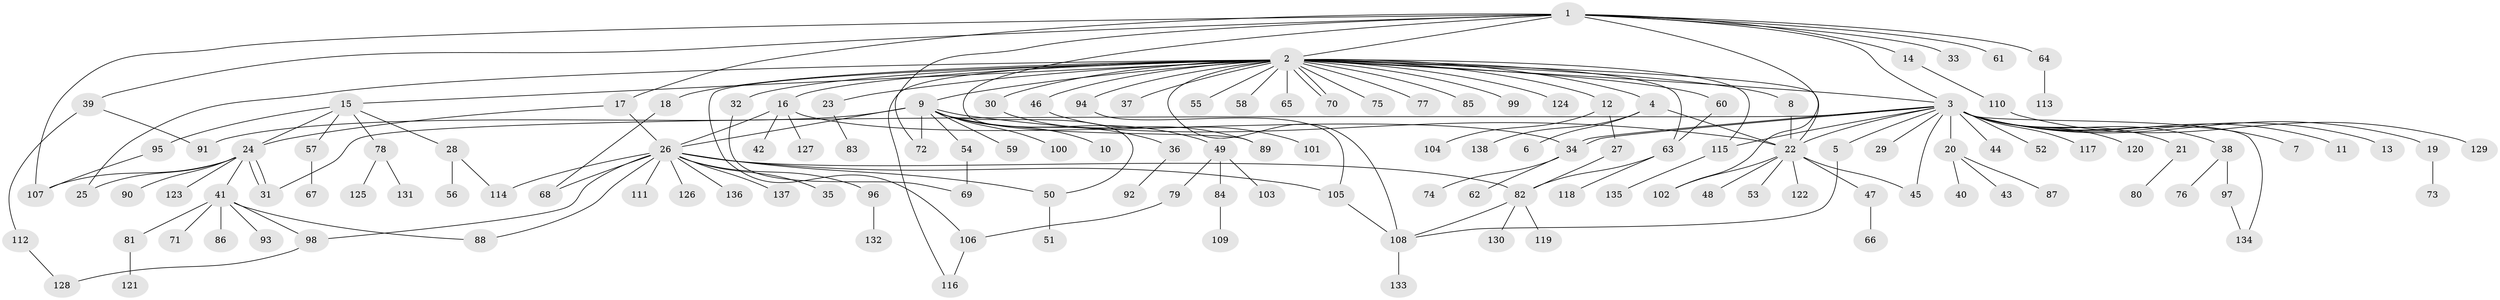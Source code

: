 // coarse degree distribution, {3: 0.03125, 1: 0.6666666666666666, 10: 0.020833333333333332, 25: 0.010416666666666666, 2: 0.22916666666666666, 4: 0.010416666666666666, 13: 0.010416666666666666, 6: 0.010416666666666666, 31: 0.010416666666666666}
// Generated by graph-tools (version 1.1) at 2025/50/03/04/25 21:50:19]
// undirected, 138 vertices, 176 edges
graph export_dot {
graph [start="1"]
  node [color=gray90,style=filled];
  1;
  2;
  3;
  4;
  5;
  6;
  7;
  8;
  9;
  10;
  11;
  12;
  13;
  14;
  15;
  16;
  17;
  18;
  19;
  20;
  21;
  22;
  23;
  24;
  25;
  26;
  27;
  28;
  29;
  30;
  31;
  32;
  33;
  34;
  35;
  36;
  37;
  38;
  39;
  40;
  41;
  42;
  43;
  44;
  45;
  46;
  47;
  48;
  49;
  50;
  51;
  52;
  53;
  54;
  55;
  56;
  57;
  58;
  59;
  60;
  61;
  62;
  63;
  64;
  65;
  66;
  67;
  68;
  69;
  70;
  71;
  72;
  73;
  74;
  75;
  76;
  77;
  78;
  79;
  80;
  81;
  82;
  83;
  84;
  85;
  86;
  87;
  88;
  89;
  90;
  91;
  92;
  93;
  94;
  95;
  96;
  97;
  98;
  99;
  100;
  101;
  102;
  103;
  104;
  105;
  106;
  107;
  108;
  109;
  110;
  111;
  112;
  113;
  114;
  115;
  116;
  117;
  118;
  119;
  120;
  121;
  122;
  123;
  124;
  125;
  126;
  127;
  128;
  129;
  130;
  131;
  132;
  133;
  134;
  135;
  136;
  137;
  138;
  1 -- 2;
  1 -- 3;
  1 -- 14;
  1 -- 17;
  1 -- 33;
  1 -- 39;
  1 -- 61;
  1 -- 64;
  1 -- 72;
  1 -- 89;
  1 -- 102;
  1 -- 107;
  2 -- 3;
  2 -- 4;
  2 -- 8;
  2 -- 9;
  2 -- 12;
  2 -- 15;
  2 -- 16;
  2 -- 18;
  2 -- 22;
  2 -- 23;
  2 -- 25;
  2 -- 30;
  2 -- 32;
  2 -- 37;
  2 -- 46;
  2 -- 55;
  2 -- 58;
  2 -- 60;
  2 -- 63;
  2 -- 65;
  2 -- 70;
  2 -- 70;
  2 -- 75;
  2 -- 77;
  2 -- 85;
  2 -- 94;
  2 -- 99;
  2 -- 106;
  2 -- 108;
  2 -- 115;
  2 -- 116;
  2 -- 124;
  3 -- 5;
  3 -- 7;
  3 -- 11;
  3 -- 13;
  3 -- 19;
  3 -- 20;
  3 -- 21;
  3 -- 22;
  3 -- 29;
  3 -- 31;
  3 -- 34;
  3 -- 34;
  3 -- 38;
  3 -- 44;
  3 -- 45;
  3 -- 52;
  3 -- 115;
  3 -- 117;
  3 -- 120;
  3 -- 134;
  4 -- 6;
  4 -- 22;
  4 -- 138;
  5 -- 108;
  8 -- 22;
  9 -- 10;
  9 -- 22;
  9 -- 26;
  9 -- 36;
  9 -- 49;
  9 -- 50;
  9 -- 54;
  9 -- 59;
  9 -- 72;
  9 -- 91;
  9 -- 100;
  12 -- 27;
  12 -- 104;
  14 -- 110;
  15 -- 24;
  15 -- 28;
  15 -- 57;
  15 -- 78;
  15 -- 95;
  16 -- 26;
  16 -- 34;
  16 -- 42;
  16 -- 127;
  17 -- 24;
  17 -- 26;
  18 -- 68;
  19 -- 73;
  20 -- 40;
  20 -- 43;
  20 -- 87;
  21 -- 80;
  22 -- 45;
  22 -- 47;
  22 -- 48;
  22 -- 53;
  22 -- 102;
  22 -- 122;
  23 -- 83;
  24 -- 25;
  24 -- 31;
  24 -- 31;
  24 -- 41;
  24 -- 90;
  24 -- 107;
  24 -- 123;
  26 -- 35;
  26 -- 50;
  26 -- 68;
  26 -- 82;
  26 -- 88;
  26 -- 96;
  26 -- 98;
  26 -- 105;
  26 -- 111;
  26 -- 114;
  26 -- 126;
  26 -- 136;
  26 -- 137;
  27 -- 82;
  28 -- 56;
  28 -- 114;
  30 -- 89;
  32 -- 69;
  34 -- 62;
  34 -- 74;
  36 -- 92;
  38 -- 76;
  38 -- 97;
  39 -- 91;
  39 -- 112;
  41 -- 71;
  41 -- 81;
  41 -- 86;
  41 -- 88;
  41 -- 93;
  41 -- 98;
  46 -- 101;
  47 -- 66;
  49 -- 79;
  49 -- 84;
  49 -- 103;
  50 -- 51;
  54 -- 69;
  57 -- 67;
  60 -- 63;
  63 -- 82;
  63 -- 118;
  64 -- 113;
  78 -- 125;
  78 -- 131;
  79 -- 106;
  81 -- 121;
  82 -- 108;
  82 -- 119;
  82 -- 130;
  84 -- 109;
  94 -- 105;
  95 -- 107;
  96 -- 132;
  97 -- 134;
  98 -- 128;
  105 -- 108;
  106 -- 116;
  108 -- 133;
  110 -- 129;
  112 -- 128;
  115 -- 135;
}
